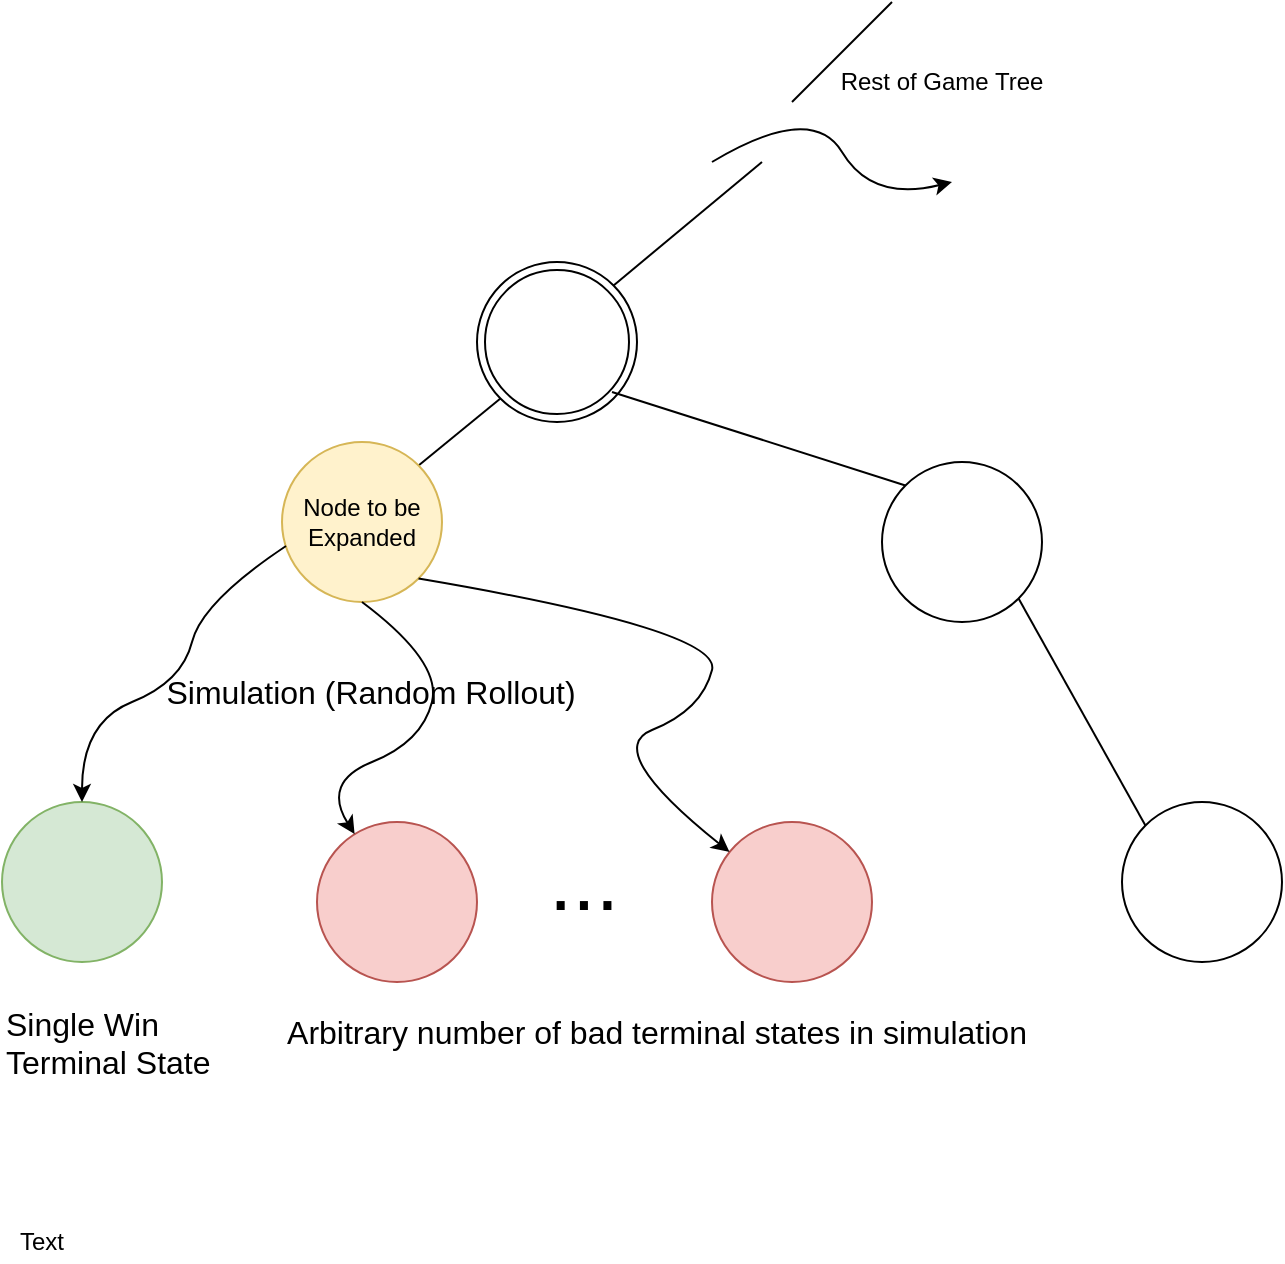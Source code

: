 <mxfile version="11.3.1" type="github" pages="1"><diagram id="XFwNgI5sEKNdeoNH5Ly_" name="Page-1"><mxGraphModel dx="1086" dy="516" grid="1" gridSize="10" guides="1" tooltips="1" connect="1" arrows="1" fold="1" page="1" pageScale="1" pageWidth="850" pageHeight="1100" math="0" shadow="0"><root><mxCell id="0"/><mxCell id="1" parent="0"/><mxCell id="LlGDREKHOHlSTQtf5LWr-1" value="" style="curved=1;endArrow=classic;html=1;" edge="1" parent="1"><mxGeometry width="50" height="50" relative="1" as="geometry"><mxPoint x="385" y="120" as="sourcePoint"/><mxPoint x="505" y="130" as="targetPoint"/><Array as="points"><mxPoint x="435" y="90"/><mxPoint x="465" y="140"/></Array></mxGeometry></mxCell><mxCell id="LlGDREKHOHlSTQtf5LWr-2" value="" style="endArrow=none;html=1;" edge="1" parent="1"><mxGeometry width="50" height="50" relative="1" as="geometry"><mxPoint x="425" y="90" as="sourcePoint"/><mxPoint x="475" y="40" as="targetPoint"/></mxGeometry></mxCell><mxCell id="LlGDREKHOHlSTQtf5LWr-3" value="" style="endArrow=none;html=1;entryX=1;entryY=0;entryDx=0;entryDy=0;" edge="1" parent="1" target="LlGDREKHOHlSTQtf5LWr-4"><mxGeometry width="50" height="50" relative="1" as="geometry"><mxPoint x="410" y="120" as="sourcePoint"/><mxPoint x="395" y="180" as="targetPoint"/></mxGeometry></mxCell><mxCell id="LlGDREKHOHlSTQtf5LWr-4" value="" style="ellipse;shape=doubleEllipse;whiteSpace=wrap;html=1;aspect=fixed;" vertex="1" parent="1"><mxGeometry x="267.5" y="170" width="80" height="80" as="geometry"/></mxCell><mxCell id="LlGDREKHOHlSTQtf5LWr-5" value="" style="endArrow=none;html=1;entryX=0;entryY=1;entryDx=0;entryDy=0;exitX=1;exitY=0;exitDx=0;exitDy=0;" edge="1" parent="1" source="LlGDREKHOHlSTQtf5LWr-7" target="LlGDREKHOHlSTQtf5LWr-4"><mxGeometry width="50" height="50" relative="1" as="geometry"><mxPoint x="300" y="320" as="sourcePoint"/><mxPoint x="350" y="270" as="targetPoint"/></mxGeometry></mxCell><mxCell id="LlGDREKHOHlSTQtf5LWr-6" value="" style="endArrow=none;html=1;exitX=0;exitY=0;exitDx=0;exitDy=0;" edge="1" parent="1" source="LlGDREKHOHlSTQtf5LWr-8"><mxGeometry width="50" height="50" relative="1" as="geometry"><mxPoint x="385" y="285" as="sourcePoint"/><mxPoint x="335" y="235" as="targetPoint"/></mxGeometry></mxCell><mxCell id="LlGDREKHOHlSTQtf5LWr-7" value="Node to be Expanded" style="ellipse;whiteSpace=wrap;html=1;aspect=fixed;fillColor=#fff2cc;strokeColor=#d6b656;" vertex="1" parent="1"><mxGeometry x="170" y="260" width="80" height="80" as="geometry"/></mxCell><mxCell id="LlGDREKHOHlSTQtf5LWr-8" value="" style="ellipse;whiteSpace=wrap;html=1;aspect=fixed;" vertex="1" parent="1"><mxGeometry x="470" y="270" width="80" height="80" as="geometry"/></mxCell><mxCell id="LlGDREKHOHlSTQtf5LWr-10" value="" style="ellipse;whiteSpace=wrap;html=1;aspect=fixed;fillColor=#d5e8d4;strokeColor=#82b366;" vertex="1" parent="1"><mxGeometry x="30" y="440" width="80" height="80" as="geometry"/></mxCell><mxCell id="LlGDREKHOHlSTQtf5LWr-11" value="" style="ellipse;whiteSpace=wrap;html=1;aspect=fixed;fillColor=#f8cecc;strokeColor=#b85450;" vertex="1" parent="1"><mxGeometry x="385" y="450" width="80" height="80" as="geometry"/></mxCell><mxCell id="LlGDREKHOHlSTQtf5LWr-12" value="" style="ellipse;whiteSpace=wrap;html=1;aspect=fixed;" vertex="1" parent="1"><mxGeometry x="590" y="440" width="80" height="80" as="geometry"/></mxCell><mxCell id="LlGDREKHOHlSTQtf5LWr-15" value="" style="ellipse;whiteSpace=wrap;html=1;aspect=fixed;fillColor=#f8cecc;strokeColor=#b85450;" vertex="1" parent="1"><mxGeometry x="187.5" y="450" width="80" height="80" as="geometry"/></mxCell><mxCell id="LlGDREKHOHlSTQtf5LWr-17" value="&lt;font style=&quot;font-size: 42px&quot;&gt;...&lt;/font&gt;" style="text;html=1;strokeColor=none;fillColor=none;align=center;verticalAlign=middle;whiteSpace=wrap;rounded=0;" vertex="1" parent="1"><mxGeometry x="256" y="450" width="130" height="60" as="geometry"/></mxCell><mxCell id="LlGDREKHOHlSTQtf5LWr-18" value="&lt;font style=&quot;font-size: 16px&quot;&gt;Arbitrary number of bad terminal states in simulation&lt;/font&gt;" style="text;html=1;strokeColor=none;fillColor=none;align=center;verticalAlign=middle;whiteSpace=wrap;rounded=0;" vertex="1" parent="1"><mxGeometry x="165" y="540" width="385" height="30" as="geometry"/></mxCell><mxCell id="LlGDREKHOHlSTQtf5LWr-20" value="" style="curved=1;endArrow=classic;html=1;exitX=0.5;exitY=1;exitDx=0;exitDy=0;" edge="1" parent="1" source="LlGDREKHOHlSTQtf5LWr-7" target="LlGDREKHOHlSTQtf5LWr-15"><mxGeometry width="50" height="50" relative="1" as="geometry"><mxPoint x="220" y="350" as="sourcePoint"/><mxPoint x="240" y="460" as="targetPoint"/><Array as="points"><mxPoint x="250" y="370"/><mxPoint x="240" y="410"/><mxPoint x="190" y="430"/></Array></mxGeometry></mxCell><mxCell id="LlGDREKHOHlSTQtf5LWr-21" value="" style="curved=1;endArrow=classic;html=1;exitX=1;exitY=1;exitDx=0;exitDy=0;" edge="1" parent="1" source="LlGDREKHOHlSTQtf5LWr-7" target="LlGDREKHOHlSTQtf5LWr-11"><mxGeometry width="50" height="50" relative="1" as="geometry"><mxPoint x="350" y="324" as="sourcePoint"/><mxPoint x="346.504" y="439.953" as="targetPoint"/><Array as="points"><mxPoint x="390" y="354"/><mxPoint x="380" y="394"/><mxPoint x="330" y="414"/></Array></mxGeometry></mxCell><mxCell id="LlGDREKHOHlSTQtf5LWr-22" value="" style="curved=1;endArrow=classic;html=1;exitX=0.025;exitY=0.65;exitDx=0;exitDy=0;exitPerimeter=0;entryX=0.5;entryY=0;entryDx=0;entryDy=0;" edge="1" parent="1" source="LlGDREKHOHlSTQtf5LWr-7" target="LlGDREKHOHlSTQtf5LWr-10"><mxGeometry width="50" height="50" relative="1" as="geometry"><mxPoint x="90" y="310" as="sourcePoint"/><mxPoint x="86.504" y="425.953" as="targetPoint"/><Array as="points"><mxPoint x="130" y="340"/><mxPoint x="120" y="380"/><mxPoint x="70" y="400"/></Array></mxGeometry></mxCell><mxCell id="LlGDREKHOHlSTQtf5LWr-23" value="&lt;font style=&quot;font-size: 16px&quot;&gt;Simulation (Random Rollout)&lt;/font&gt;" style="text;html=1;strokeColor=none;fillColor=none;align=center;verticalAlign=middle;whiteSpace=wrap;rounded=0;" vertex="1" parent="1"><mxGeometry x="108" y="370" width="213" height="30" as="geometry"/></mxCell><mxCell id="LlGDREKHOHlSTQtf5LWr-25" value="" style="endArrow=none;html=1;entryX=1;entryY=1;entryDx=0;entryDy=0;exitX=0;exitY=0;exitDx=0;exitDy=0;" edge="1" parent="1" source="LlGDREKHOHlSTQtf5LWr-12" target="LlGDREKHOHlSTQtf5LWr-8"><mxGeometry width="50" height="50" relative="1" as="geometry"><mxPoint x="580" y="420" as="sourcePoint"/><mxPoint x="630" y="370" as="targetPoint"/></mxGeometry></mxCell><mxCell id="LlGDREKHOHlSTQtf5LWr-26" value="&lt;font style=&quot;font-size: 16px&quot;&gt;Single Win &lt;br&gt;Terminal State&lt;/font&gt;" style="text;html=1;" vertex="1" parent="1"><mxGeometry x="30" y="535" width="90" height="90" as="geometry"/></mxCell><mxCell id="LlGDREKHOHlSTQtf5LWr-27" value="Text" style="text;html=1;strokeColor=none;fillColor=none;align=center;verticalAlign=middle;whiteSpace=wrap;rounded=0;" vertex="1" parent="1"><mxGeometry x="30" y="650" width="40" height="20" as="geometry"/></mxCell><mxCell id="LlGDREKHOHlSTQtf5LWr-28" value="Rest of Game Tree" style="text;html=1;strokeColor=none;fillColor=none;align=center;verticalAlign=middle;whiteSpace=wrap;rounded=0;" vertex="1" parent="1"><mxGeometry x="440" y="70" width="120" height="20" as="geometry"/></mxCell></root></mxGraphModel></diagram></mxfile>